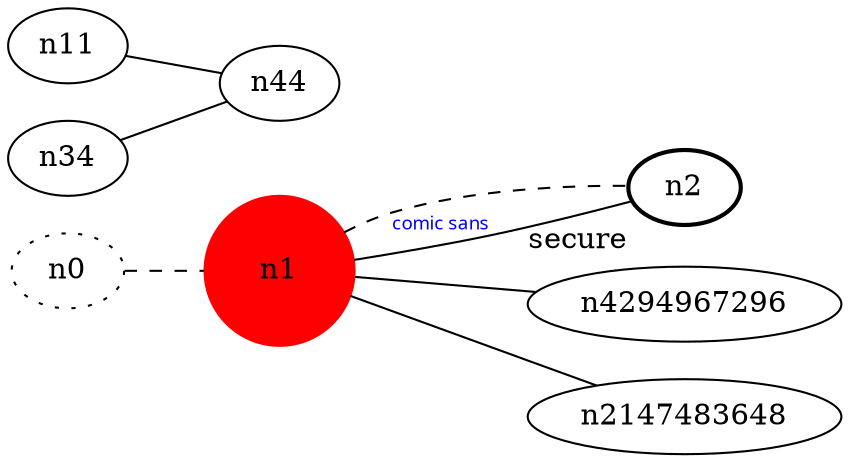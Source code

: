 graph test4 {
	rankdir=LR;
	fontcolor=blue; /* c0; c1; c0 -- c1 */
	n0 [style=dotted, fillcolor="#123456"]; // c2; c3; c2 -- c3
	n1 [height=1, width=1, color=red, style=filled];
	n2 [style=bold, xlabel="secure"];
	n0 -- n1 -- n2[style=dashed];
	n1 -- n2 [fontname="d\n\l\G", label="comic sans", fontcolor=blue, fontsize=9];
	n1 -- n4294967296;
	n1 -- n2147483648;
	n11 -- n44;
	n34 -- n44;
}

